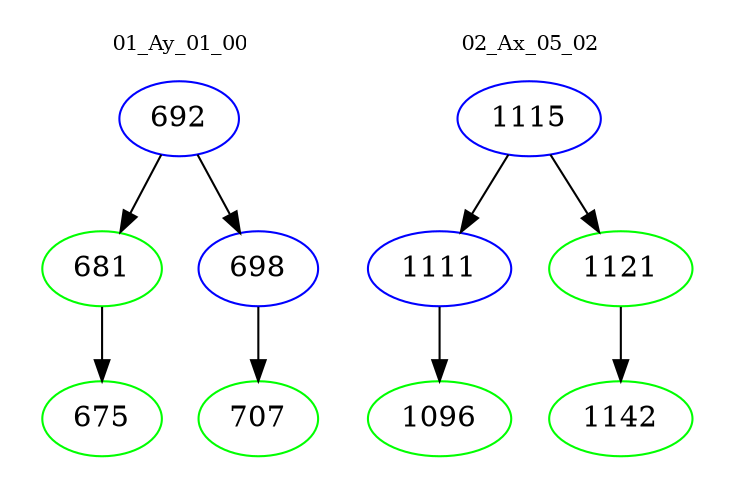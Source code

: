 digraph{
subgraph cluster_0 {
color = white
label = "01_Ay_01_00";
fontsize=10;
T0_692 [label="692", color="blue"]
T0_692 -> T0_681 [color="black"]
T0_681 [label="681", color="green"]
T0_681 -> T0_675 [color="black"]
T0_675 [label="675", color="green"]
T0_692 -> T0_698 [color="black"]
T0_698 [label="698", color="blue"]
T0_698 -> T0_707 [color="black"]
T0_707 [label="707", color="green"]
}
subgraph cluster_1 {
color = white
label = "02_Ax_05_02";
fontsize=10;
T1_1115 [label="1115", color="blue"]
T1_1115 -> T1_1111 [color="black"]
T1_1111 [label="1111", color="blue"]
T1_1111 -> T1_1096 [color="black"]
T1_1096 [label="1096", color="green"]
T1_1115 -> T1_1121 [color="black"]
T1_1121 [label="1121", color="green"]
T1_1121 -> T1_1142 [color="black"]
T1_1142 [label="1142", color="green"]
}
}
